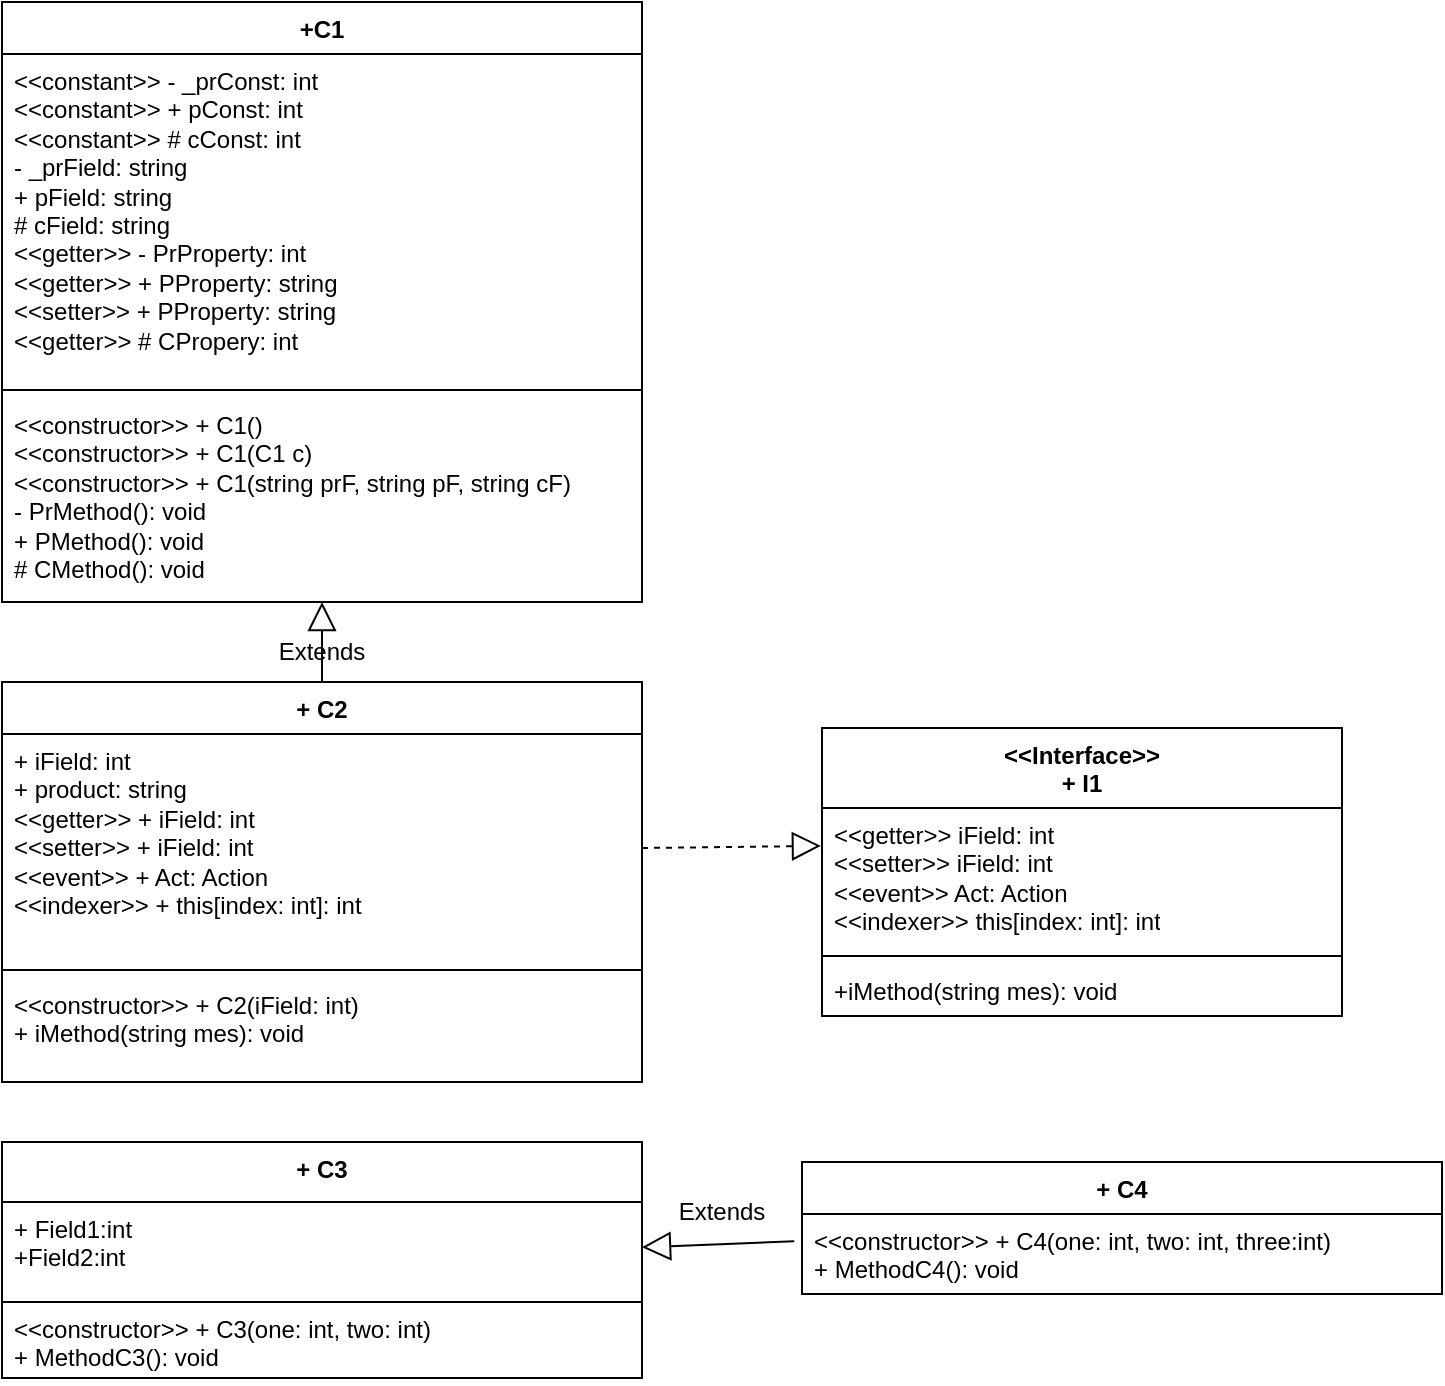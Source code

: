<mxfile version="22.1.11" type="device">
  <diagram name="Page-1" id="3hGnORjfbfB4_RPmMEUe">
    <mxGraphModel dx="853" dy="507" grid="1" gridSize="10" guides="1" tooltips="1" connect="1" arrows="1" fold="1" page="1" pageScale="1" pageWidth="827" pageHeight="1169" math="0" shadow="0">
      <root>
        <mxCell id="0" />
        <mxCell id="1" parent="0" />
        <mxCell id="6yYSfppQcVExWt7tRQUD-1" value="+C1" style="swimlane;fontStyle=1;align=center;verticalAlign=top;childLayout=stackLayout;horizontal=1;startSize=26;horizontalStack=0;resizeParent=1;resizeParentMax=0;resizeLast=0;collapsible=1;marginBottom=0;whiteSpace=wrap;html=1;" parent="1" vertex="1">
          <mxGeometry x="40" y="40" width="320" height="300" as="geometry" />
        </mxCell>
        <mxCell id="6yYSfppQcVExWt7tRQUD-2" value="&amp;lt;&amp;lt;constant&amp;gt;&amp;gt; - _prConst: int&lt;br&gt;&lt;div&gt;&amp;lt;&amp;lt;constant&amp;gt;&amp;gt; + pConst: int&lt;/div&gt;&lt;div&gt;&amp;lt;&amp;lt;constant&amp;gt;&amp;gt; # cConst: int&lt;/div&gt;&lt;div&gt;- _prField: string&lt;/div&gt;&lt;div&gt;+ pField: string&lt;br&gt;&lt;/div&gt;&lt;div&gt;&lt;span style=&quot;background-color: initial;&quot;&gt;# cField: string&lt;/span&gt;&lt;br&gt;&lt;/div&gt;&lt;div&gt;&amp;lt;&amp;lt;getter&amp;gt;&amp;gt; - PrProperty: int&lt;/div&gt;&amp;lt;&amp;lt;getter&amp;gt;&amp;gt; + PProperty: string&lt;br&gt;&lt;div&gt;&amp;lt;&amp;lt;setter&amp;gt;&amp;gt; + PProperty: string&lt;/div&gt;&lt;div&gt;&amp;lt;&amp;lt;getter&amp;gt;&amp;gt; # CPropery: int&lt;/div&gt;" style="text;strokeColor=none;fillColor=none;align=left;verticalAlign=top;spacingLeft=4;spacingRight=4;overflow=hidden;rotatable=0;points=[[0,0.5],[1,0.5]];portConstraint=eastwest;whiteSpace=wrap;html=1;" parent="6yYSfppQcVExWt7tRQUD-1" vertex="1">
          <mxGeometry y="26" width="320" height="164" as="geometry" />
        </mxCell>
        <mxCell id="6yYSfppQcVExWt7tRQUD-3" value="" style="line;strokeWidth=1;fillColor=none;align=left;verticalAlign=middle;spacingTop=-1;spacingLeft=3;spacingRight=3;rotatable=0;labelPosition=right;points=[];portConstraint=eastwest;strokeColor=inherit;" parent="6yYSfppQcVExWt7tRQUD-1" vertex="1">
          <mxGeometry y="190" width="320" height="8" as="geometry" />
        </mxCell>
        <mxCell id="6yYSfppQcVExWt7tRQUD-4" value="&amp;lt;&amp;lt;constructor&amp;gt;&amp;gt; + C1()&lt;br&gt;&amp;lt;&amp;lt;constructor&amp;gt;&amp;gt; + C1(C1 c)&lt;br&gt;&amp;lt;&amp;lt;constructor&amp;gt;&amp;gt; +&amp;nbsp;C1(string prF, string pF, string cF)&lt;br&gt;- PrMethod(): void&lt;br&gt;+ PMethod(): void&lt;br&gt;# CMethod(): void" style="text;strokeColor=none;fillColor=none;align=left;verticalAlign=top;spacingLeft=4;spacingRight=4;overflow=hidden;rotatable=0;points=[[0,0.5],[1,0.5]];portConstraint=eastwest;whiteSpace=wrap;html=1;" parent="6yYSfppQcVExWt7tRQUD-1" vertex="1">
          <mxGeometry y="198" width="320" height="102" as="geometry" />
        </mxCell>
        <mxCell id="6yYSfppQcVExWt7tRQUD-5" value="&amp;lt;&amp;lt;Interface&amp;gt;&amp;gt;&lt;br&gt;+ I1" style="swimlane;fontStyle=1;align=center;verticalAlign=top;childLayout=stackLayout;horizontal=1;startSize=40;horizontalStack=0;resizeParent=1;resizeParentMax=0;resizeLast=0;collapsible=1;marginBottom=0;whiteSpace=wrap;html=1;" parent="1" vertex="1">
          <mxGeometry x="450" y="403" width="260" height="144" as="geometry">
            <mxRectangle x="500" y="280" width="200" height="30" as="alternateBounds" />
          </mxGeometry>
        </mxCell>
        <mxCell id="6yYSfppQcVExWt7tRQUD-6" value="&amp;lt;&amp;lt;getter&amp;gt;&amp;gt; iField: int&lt;br&gt;&amp;lt;&amp;lt;setter&amp;gt;&amp;gt; iField: int&lt;br&gt;&amp;lt;&amp;lt;event&amp;gt;&amp;gt; Act: Action&lt;br&gt;&lt;div&gt;&amp;lt;&amp;lt;indexer&amp;gt;&amp;gt; this[index: int]: int&lt;/div&gt;&lt;div&gt;&lt;br&gt;&lt;/div&gt;" style="text;strokeColor=none;fillColor=none;align=left;verticalAlign=top;spacingLeft=4;spacingRight=4;overflow=hidden;rotatable=0;points=[[0,0.5],[1,0.5]];portConstraint=eastwest;whiteSpace=wrap;html=1;" parent="6yYSfppQcVExWt7tRQUD-5" vertex="1">
          <mxGeometry y="40" width="260" height="70" as="geometry" />
        </mxCell>
        <mxCell id="6yYSfppQcVExWt7tRQUD-7" value="" style="line;strokeWidth=1;fillColor=none;align=left;verticalAlign=middle;spacingTop=-1;spacingLeft=3;spacingRight=3;rotatable=0;labelPosition=right;points=[];portConstraint=eastwest;strokeColor=inherit;" parent="6yYSfppQcVExWt7tRQUD-5" vertex="1">
          <mxGeometry y="110" width="260" height="8" as="geometry" />
        </mxCell>
        <mxCell id="6yYSfppQcVExWt7tRQUD-8" value="+iMethod(string mes): void" style="text;strokeColor=none;fillColor=none;align=left;verticalAlign=top;spacingLeft=4;spacingRight=4;overflow=hidden;rotatable=0;points=[[0,0.5],[1,0.5]];portConstraint=eastwest;whiteSpace=wrap;html=1;" parent="6yYSfppQcVExWt7tRQUD-5" vertex="1">
          <mxGeometry y="118" width="260" height="26" as="geometry" />
        </mxCell>
        <mxCell id="6yYSfppQcVExWt7tRQUD-9" value="+ C2" style="swimlane;fontStyle=1;align=center;verticalAlign=top;childLayout=stackLayout;horizontal=1;startSize=26;horizontalStack=0;resizeParent=1;resizeParentMax=0;resizeLast=0;collapsible=1;marginBottom=0;whiteSpace=wrap;html=1;" parent="1" vertex="1">
          <mxGeometry x="40" y="380" width="320" height="200" as="geometry" />
        </mxCell>
        <mxCell id="6yYSfppQcVExWt7tRQUD-10" value="&lt;div&gt;+ iField: int&lt;br&gt;&lt;/div&gt;&lt;div&gt;+ product: string&lt;br&gt;&lt;/div&gt;&amp;lt;&amp;lt;getter&amp;gt;&amp;gt; + iField: int&lt;br&gt;&amp;lt;&amp;lt;setter&amp;gt;&amp;gt; + iField: int&lt;br&gt;&amp;lt;&amp;lt;event&amp;gt;&amp;gt; + Act: Action&lt;br&gt;&amp;lt;&amp;lt;indexer&amp;gt;&amp;gt; + this[index: int]: int" style="text;strokeColor=none;fillColor=none;align=left;verticalAlign=top;spacingLeft=4;spacingRight=4;overflow=hidden;rotatable=0;points=[[0,0.5],[1,0.5]];portConstraint=eastwest;whiteSpace=wrap;html=1;" parent="6yYSfppQcVExWt7tRQUD-9" vertex="1">
          <mxGeometry y="26" width="320" height="114" as="geometry" />
        </mxCell>
        <mxCell id="6yYSfppQcVExWt7tRQUD-11" value="" style="line;strokeWidth=1;fillColor=none;align=left;verticalAlign=middle;spacingTop=-1;spacingLeft=3;spacingRight=3;rotatable=0;labelPosition=right;points=[];portConstraint=eastwest;strokeColor=inherit;" parent="6yYSfppQcVExWt7tRQUD-9" vertex="1">
          <mxGeometry y="140" width="320" height="8" as="geometry" />
        </mxCell>
        <mxCell id="6yYSfppQcVExWt7tRQUD-12" value="&amp;lt;&amp;lt;constructor&amp;gt;&amp;gt; + C2(iField: int)&lt;br&gt;+ iMethod(string mes): void" style="text;strokeColor=none;fillColor=none;align=left;verticalAlign=top;spacingLeft=4;spacingRight=4;overflow=hidden;rotatable=0;points=[[0,0.5],[1,0.5]];portConstraint=eastwest;whiteSpace=wrap;html=1;" parent="6yYSfppQcVExWt7tRQUD-9" vertex="1">
          <mxGeometry y="148" width="320" height="52" as="geometry" />
        </mxCell>
        <mxCell id="6yYSfppQcVExWt7tRQUD-13" value="" style="endArrow=block;dashed=1;endFill=0;endSize=12;html=1;rounded=0;exitX=1;exitY=0.5;exitDx=0;exitDy=0;entryX=-0.002;entryY=0.271;entryDx=0;entryDy=0;entryPerimeter=0;" parent="1" source="6yYSfppQcVExWt7tRQUD-10" target="6yYSfppQcVExWt7tRQUD-6" edge="1">
          <mxGeometry width="160" relative="1" as="geometry">
            <mxPoint x="160" y="690" as="sourcePoint" />
            <mxPoint x="320" y="690" as="targetPoint" />
          </mxGeometry>
        </mxCell>
        <mxCell id="6yYSfppQcVExWt7tRQUD-14" value="" style="endArrow=block;endFill=0;endSize=12;html=1;rounded=0;exitX=0.5;exitY=0;exitDx=0;exitDy=0;" parent="1" source="6yYSfppQcVExWt7tRQUD-9" target="6yYSfppQcVExWt7tRQUD-4" edge="1">
          <mxGeometry width="160" relative="1" as="geometry">
            <mxPoint x="150" y="740" as="sourcePoint" />
            <mxPoint x="310" y="740" as="targetPoint" />
          </mxGeometry>
        </mxCell>
        <mxCell id="6yYSfppQcVExWt7tRQUD-16" value="+ C3" style="swimlane;fontStyle=1;align=center;verticalAlign=top;childLayout=stackLayout;horizontal=1;startSize=30;horizontalStack=0;resizeParent=1;resizeParentMax=0;resizeLast=0;collapsible=1;marginBottom=0;whiteSpace=wrap;html=1;" parent="1" vertex="1">
          <mxGeometry x="40" y="610" width="320" height="118" as="geometry">
            <mxRectangle x="40" y="770" width="100" height="30" as="alternateBounds" />
          </mxGeometry>
        </mxCell>
        <mxCell id="6yYSfppQcVExWt7tRQUD-27" value="&lt;div&gt;+ Field1:int&lt;/div&gt;&lt;div&gt;+Field2:int&lt;/div&gt;&lt;div&gt;&lt;br&gt;&lt;/div&gt;" style="text;strokeColor=default;fillColor=none;align=left;verticalAlign=top;spacingLeft=4;spacingRight=4;overflow=hidden;rotatable=0;points=[[0,0.5],[1,0.5]];portConstraint=eastwest;whiteSpace=wrap;html=1;" parent="6yYSfppQcVExWt7tRQUD-16" vertex="1">
          <mxGeometry y="30" width="320" height="50" as="geometry" />
        </mxCell>
        <mxCell id="6yYSfppQcVExWt7tRQUD-17" value="&amp;lt;&amp;lt;constructor&amp;gt;&amp;gt; + C3(one: int, two: int)&lt;br&gt;+ MethodC3(): void" style="text;strokeColor=none;fillColor=none;align=left;verticalAlign=top;spacingLeft=4;spacingRight=4;overflow=hidden;rotatable=0;points=[[0,0.5],[1,0.5]];portConstraint=eastwest;whiteSpace=wrap;html=1;" parent="6yYSfppQcVExWt7tRQUD-16" vertex="1">
          <mxGeometry y="80" width="320" height="38" as="geometry" />
        </mxCell>
        <mxCell id="6yYSfppQcVExWt7tRQUD-18" value="Extends" style="text;html=1;strokeColor=none;fillColor=none;align=center;verticalAlign=middle;whiteSpace=wrap;rounded=0;" parent="1" vertex="1">
          <mxGeometry x="170" y="350" width="60" height="30" as="geometry" />
        </mxCell>
        <mxCell id="6yYSfppQcVExWt7tRQUD-20" value="+ C4" style="swimlane;fontStyle=1;align=center;verticalAlign=top;childLayout=stackLayout;horizontal=1;startSize=26;horizontalStack=0;resizeParent=1;resizeParentMax=0;resizeLast=0;collapsible=1;marginBottom=0;whiteSpace=wrap;html=1;" parent="1" vertex="1">
          <mxGeometry x="440" y="620" width="320" height="66" as="geometry" />
        </mxCell>
        <mxCell id="6yYSfppQcVExWt7tRQUD-21" value="&amp;lt;&amp;lt;constructor&amp;gt;&amp;gt; + C4(one: int, two: int, three:int)&lt;br&gt;+ MethodC4(): void" style="text;strokeColor=none;fillColor=none;align=left;verticalAlign=top;spacingLeft=4;spacingRight=4;overflow=hidden;rotatable=0;points=[[0,0.5],[1,0.5]];portConstraint=eastwest;whiteSpace=wrap;html=1;" parent="6yYSfppQcVExWt7tRQUD-20" vertex="1">
          <mxGeometry y="26" width="320" height="40" as="geometry" />
        </mxCell>
        <mxCell id="6yYSfppQcVExWt7tRQUD-22" value="Extends" style="text;html=1;strokeColor=none;fillColor=none;align=center;verticalAlign=middle;whiteSpace=wrap;rounded=0;" parent="1" vertex="1">
          <mxGeometry x="370" y="630" width="60" height="30" as="geometry" />
        </mxCell>
        <mxCell id="6yYSfppQcVExWt7tRQUD-23" value="" style="endArrow=block;endFill=0;endSize=12;html=1;rounded=0;exitX=-0.012;exitY=0.341;exitDx=0;exitDy=0;exitPerimeter=0;" parent="1" source="6yYSfppQcVExWt7tRQUD-21" target="6yYSfppQcVExWt7tRQUD-16" edge="1">
          <mxGeometry width="160" relative="1" as="geometry">
            <mxPoint x="440" y="908" as="sourcePoint" />
            <mxPoint x="440" y="830" as="targetPoint" />
          </mxGeometry>
        </mxCell>
      </root>
    </mxGraphModel>
  </diagram>
</mxfile>

